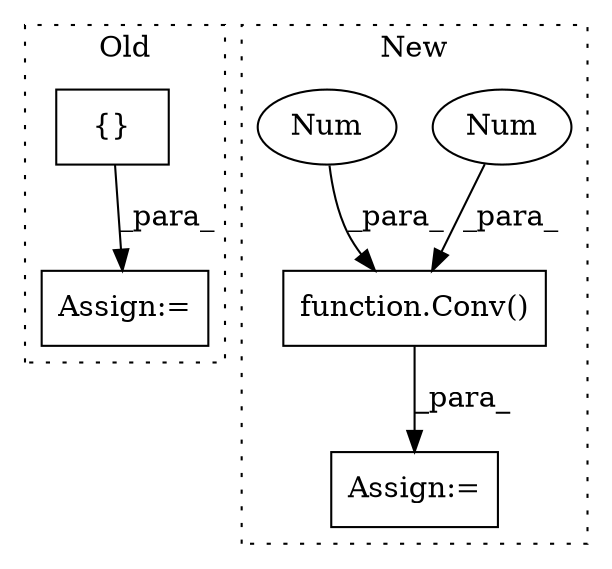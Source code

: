 digraph G {
subgraph cluster0 {
1 [label="{}" a="95" s="1219,1287" l="14,11" shape="box"];
6 [label="Assign:=" a="68" s="1216" l="3" shape="box"];
label = "Old";
style="dotted";
}
subgraph cluster1 {
2 [label="function.Conv()" a="75" s="1375,1421" l="5,1" shape="box"];
3 [label="Num" a="76" s="1417" l="1" shape="ellipse"];
4 [label="Num" a="76" s="1420" l="1" shape="ellipse"];
5 [label="Assign:=" a="68" s="1372" l="3" shape="box"];
label = "New";
style="dotted";
}
1 -> 6 [label="_para_"];
2 -> 5 [label="_para_"];
3 -> 2 [label="_para_"];
4 -> 2 [label="_para_"];
}
